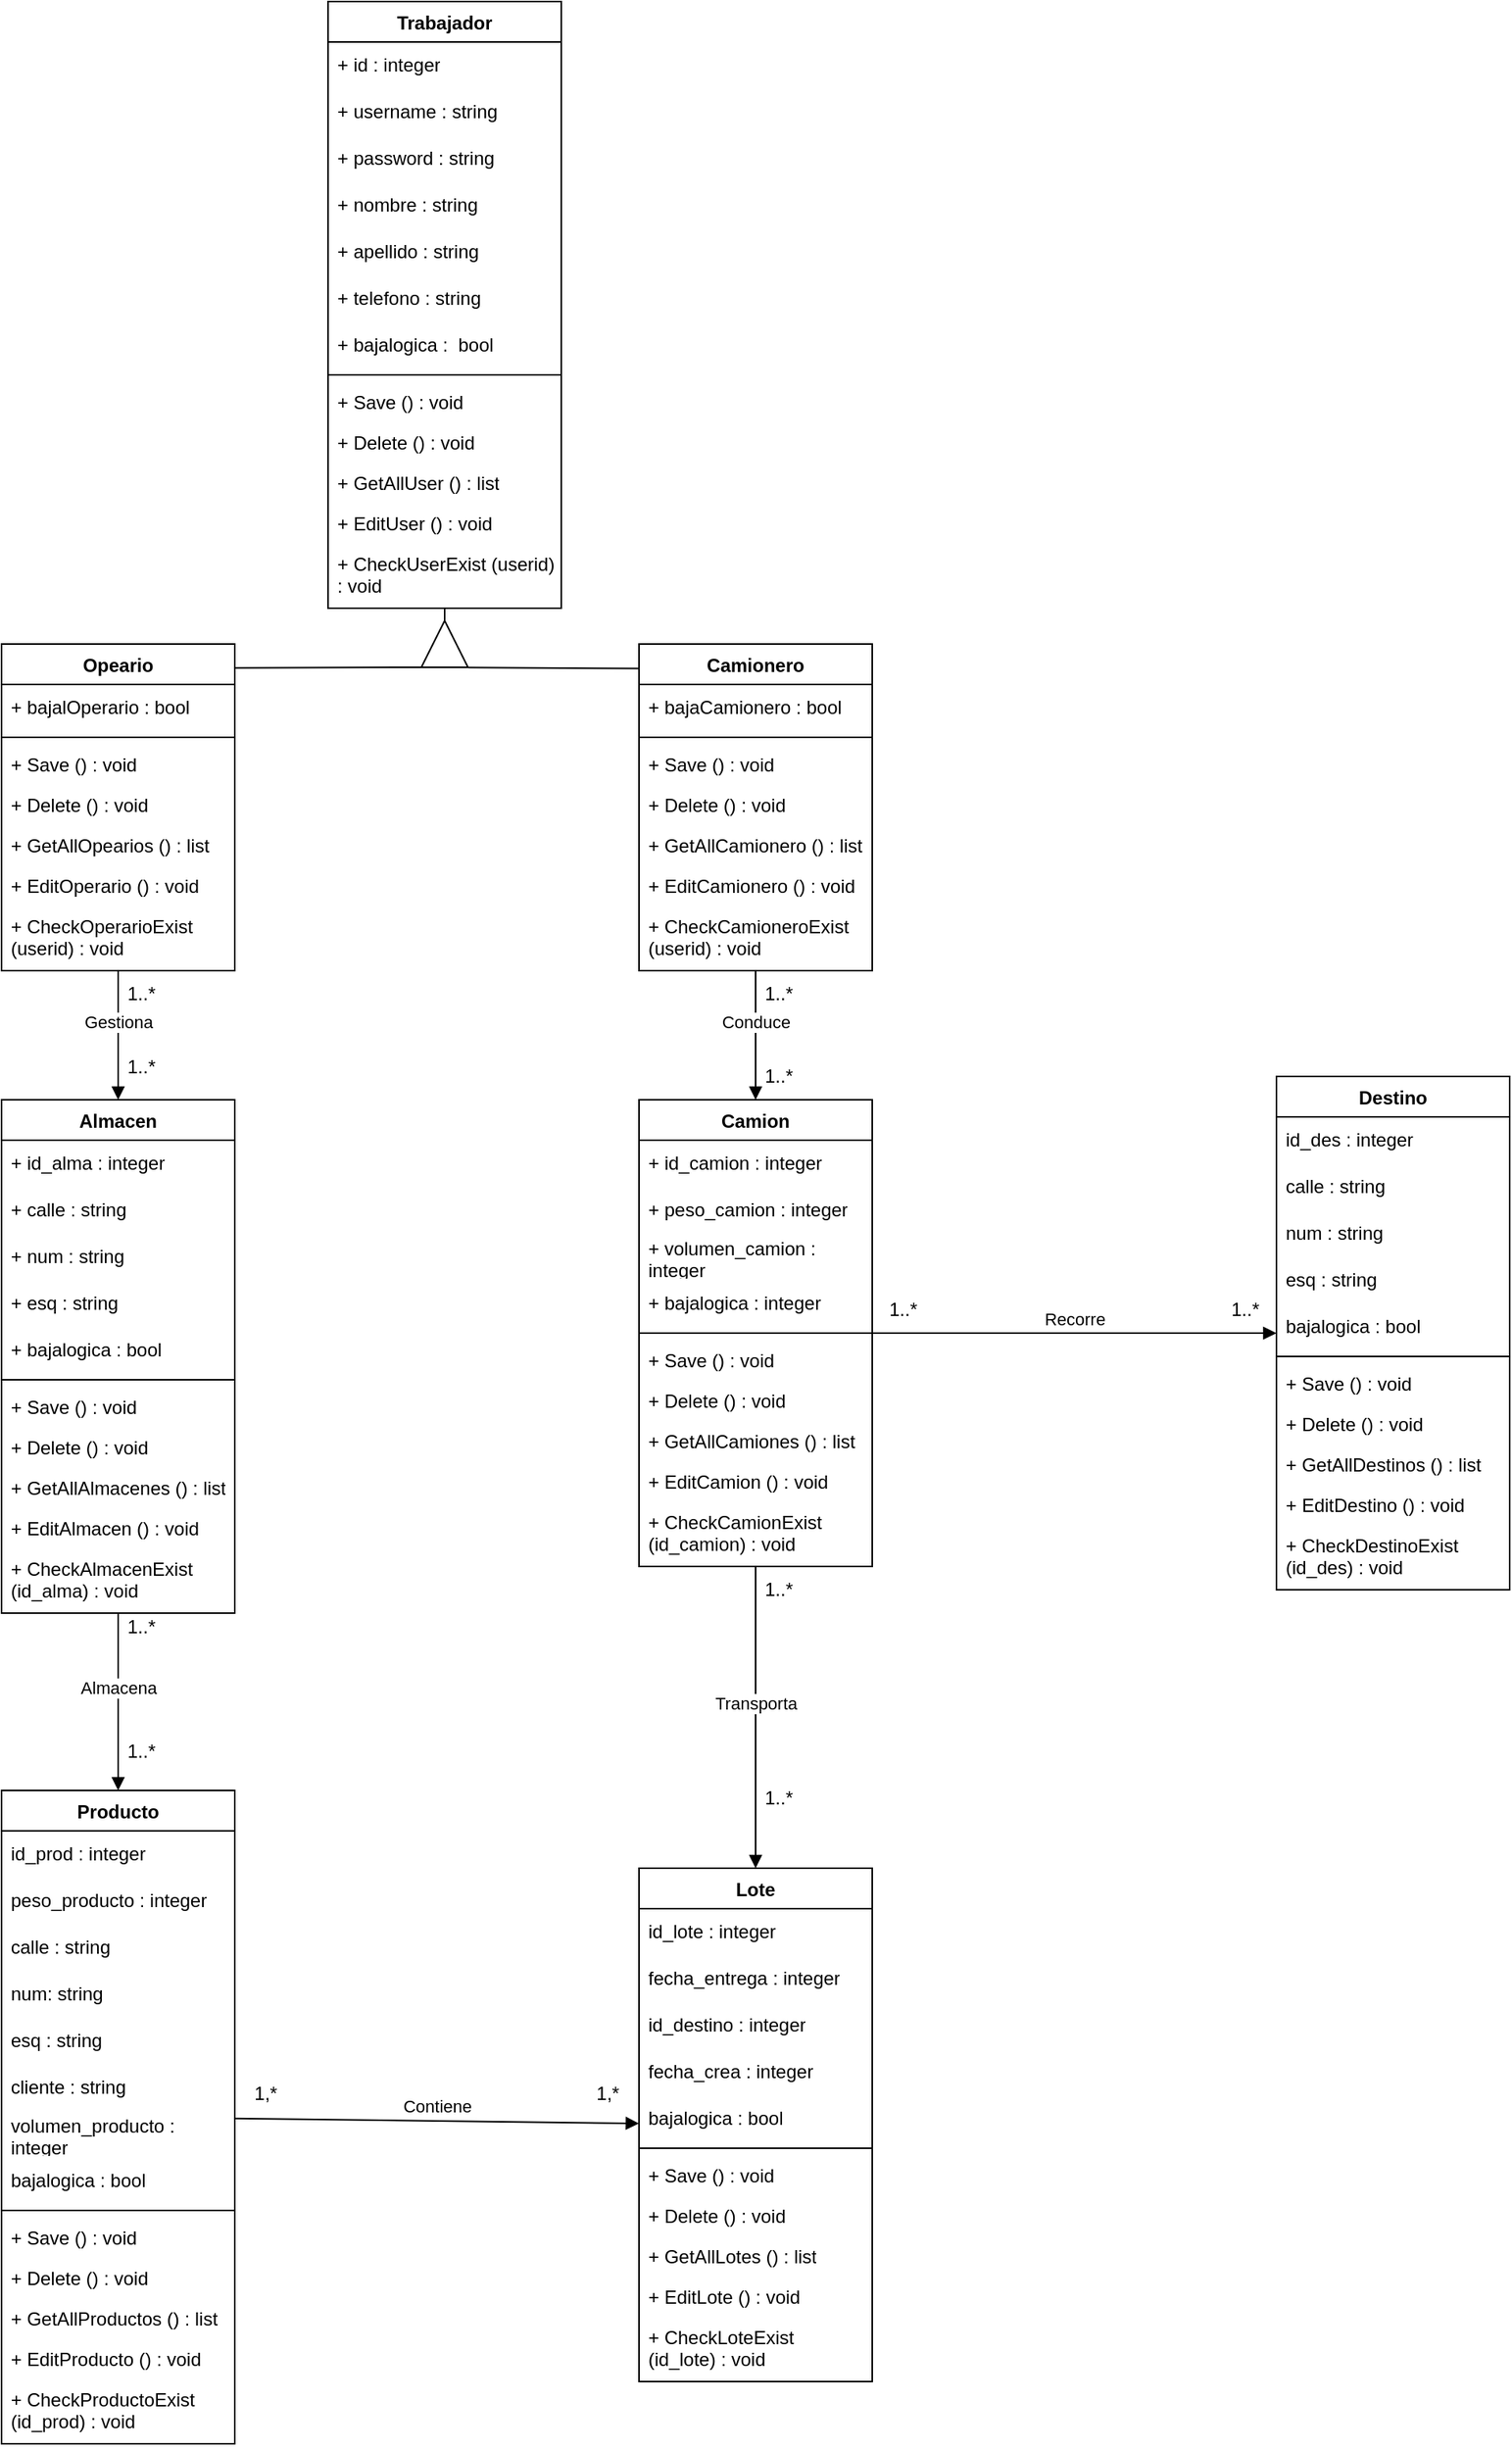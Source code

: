 <mxfile version="21.7.5" type="device">
  <diagram name="Page-1" id="e7e014a7-5840-1c2e-5031-d8a46d1fe8dd">
    <mxGraphModel dx="472" dy="835" grid="1" gridSize="10" guides="1" tooltips="1" connect="1" arrows="1" fold="1" page="1" pageScale="1" pageWidth="1169" pageHeight="826" background="none" math="0" shadow="0">
      <root>
        <mxCell id="0" />
        <mxCell id="1" parent="0" />
        <mxCell id="aG2BzgFVPH4sJfw3OYud-1" value="Trabajador" style="swimlane;fontStyle=1;align=center;verticalAlign=top;childLayout=stackLayout;horizontal=1;startSize=26;horizontalStack=0;resizeParent=1;resizeParentMax=0;resizeLast=0;collapsible=1;marginBottom=0;whiteSpace=wrap;html=1;" parent="1" vertex="1">
          <mxGeometry x="300" width="150" height="390" as="geometry" />
        </mxCell>
        <mxCell id="aG2BzgFVPH4sJfw3OYud-5" value="+ id : integer" style="text;strokeColor=none;fillColor=none;align=left;verticalAlign=middle;spacingLeft=4;spacingRight=4;overflow=hidden;points=[[0,0.5],[1,0.5]];portConstraint=eastwest;rotatable=0;whiteSpace=wrap;html=1;" parent="aG2BzgFVPH4sJfw3OYud-1" vertex="1">
          <mxGeometry y="26" width="150" height="30" as="geometry" />
        </mxCell>
        <mxCell id="aG2BzgFVPH4sJfw3OYud-6" value="+ username : string" style="text;strokeColor=none;fillColor=none;align=left;verticalAlign=middle;spacingLeft=4;spacingRight=4;overflow=hidden;points=[[0,0.5],[1,0.5]];portConstraint=eastwest;rotatable=0;whiteSpace=wrap;html=1;" parent="aG2BzgFVPH4sJfw3OYud-1" vertex="1">
          <mxGeometry y="56" width="150" height="30" as="geometry" />
        </mxCell>
        <mxCell id="aG2BzgFVPH4sJfw3OYud-7" value="+ password : string" style="text;strokeColor=none;fillColor=none;align=left;verticalAlign=middle;spacingLeft=4;spacingRight=4;overflow=hidden;points=[[0,0.5],[1,0.5]];portConstraint=eastwest;rotatable=0;whiteSpace=wrap;html=1;" parent="aG2BzgFVPH4sJfw3OYud-1" vertex="1">
          <mxGeometry y="86" width="150" height="30" as="geometry" />
        </mxCell>
        <mxCell id="aG2BzgFVPH4sJfw3OYud-8" value="+ nombre : string" style="text;strokeColor=none;fillColor=none;align=left;verticalAlign=middle;spacingLeft=4;spacingRight=4;overflow=hidden;points=[[0,0.5],[1,0.5]];portConstraint=eastwest;rotatable=0;whiteSpace=wrap;html=1;" parent="aG2BzgFVPH4sJfw3OYud-1" vertex="1">
          <mxGeometry y="116" width="150" height="30" as="geometry" />
        </mxCell>
        <mxCell id="aG2BzgFVPH4sJfw3OYud-9" value="+ apellido : string" style="text;strokeColor=none;fillColor=none;align=left;verticalAlign=middle;spacingLeft=4;spacingRight=4;overflow=hidden;points=[[0,0.5],[1,0.5]];portConstraint=eastwest;rotatable=0;whiteSpace=wrap;html=1;" parent="aG2BzgFVPH4sJfw3OYud-1" vertex="1">
          <mxGeometry y="146" width="150" height="30" as="geometry" />
        </mxCell>
        <mxCell id="aG2BzgFVPH4sJfw3OYud-10" value="+ telefono : string" style="text;strokeColor=none;fillColor=none;align=left;verticalAlign=middle;spacingLeft=4;spacingRight=4;overflow=hidden;points=[[0,0.5],[1,0.5]];portConstraint=eastwest;rotatable=0;whiteSpace=wrap;html=1;" parent="aG2BzgFVPH4sJfw3OYud-1" vertex="1">
          <mxGeometry y="176" width="150" height="30" as="geometry" />
        </mxCell>
        <mxCell id="aG2BzgFVPH4sJfw3OYud-11" value="+ bajalogica :&amp;nbsp; bool" style="text;strokeColor=none;fillColor=none;align=left;verticalAlign=middle;spacingLeft=4;spacingRight=4;overflow=hidden;points=[[0,0.5],[1,0.5]];portConstraint=eastwest;rotatable=0;whiteSpace=wrap;html=1;" parent="aG2BzgFVPH4sJfw3OYud-1" vertex="1">
          <mxGeometry y="206" width="150" height="30" as="geometry" />
        </mxCell>
        <mxCell id="aG2BzgFVPH4sJfw3OYud-3" value="" style="line;strokeWidth=1;fillColor=none;align=left;verticalAlign=middle;spacingTop=-1;spacingLeft=3;spacingRight=3;rotatable=0;labelPosition=right;points=[];portConstraint=eastwest;strokeColor=inherit;" parent="aG2BzgFVPH4sJfw3OYud-1" vertex="1">
          <mxGeometry y="236" width="150" height="8" as="geometry" />
        </mxCell>
        <mxCell id="aG2BzgFVPH4sJfw3OYud-18" value="+ Save () : void" style="text;strokeColor=none;fillColor=none;align=left;verticalAlign=top;spacingLeft=4;spacingRight=4;overflow=hidden;rotatable=0;points=[[0,0.5],[1,0.5]];portConstraint=eastwest;whiteSpace=wrap;html=1;" parent="aG2BzgFVPH4sJfw3OYud-1" vertex="1">
          <mxGeometry y="244" width="150" height="26" as="geometry" />
        </mxCell>
        <mxCell id="aG2BzgFVPH4sJfw3OYud-22" value="+ Delete () : void" style="text;strokeColor=none;fillColor=none;align=left;verticalAlign=top;spacingLeft=4;spacingRight=4;overflow=hidden;rotatable=0;points=[[0,0.5],[1,0.5]];portConstraint=eastwest;whiteSpace=wrap;html=1;" parent="aG2BzgFVPH4sJfw3OYud-1" vertex="1">
          <mxGeometry y="270" width="150" height="26" as="geometry" />
        </mxCell>
        <mxCell id="aG2BzgFVPH4sJfw3OYud-21" value="+ GetAllUser () : list" style="text;strokeColor=none;fillColor=none;align=left;verticalAlign=top;spacingLeft=4;spacingRight=4;overflow=hidden;rotatable=0;points=[[0,0.5],[1,0.5]];portConstraint=eastwest;whiteSpace=wrap;html=1;" parent="aG2BzgFVPH4sJfw3OYud-1" vertex="1">
          <mxGeometry y="296" width="150" height="26" as="geometry" />
        </mxCell>
        <mxCell id="aG2BzgFVPH4sJfw3OYud-20" value="+ EditUser () : void" style="text;strokeColor=none;fillColor=none;align=left;verticalAlign=top;spacingLeft=4;spacingRight=4;overflow=hidden;rotatable=0;points=[[0,0.5],[1,0.5]];portConstraint=eastwest;whiteSpace=wrap;html=1;" parent="aG2BzgFVPH4sJfw3OYud-1" vertex="1">
          <mxGeometry y="322" width="150" height="26" as="geometry" />
        </mxCell>
        <mxCell id="aG2BzgFVPH4sJfw3OYud-19" value="+ CheckUserExist (userid)&lt;br&gt;: void" style="text;strokeColor=none;fillColor=none;align=left;verticalAlign=top;spacingLeft=4;spacingRight=4;overflow=hidden;rotatable=0;points=[[0,0.5],[1,0.5]];portConstraint=eastwest;whiteSpace=wrap;html=1;" parent="aG2BzgFVPH4sJfw3OYud-1" vertex="1">
          <mxGeometry y="348" width="150" height="42" as="geometry" />
        </mxCell>
        <mxCell id="aG2BzgFVPH4sJfw3OYud-25" value="Camionero" style="swimlane;fontStyle=1;align=center;verticalAlign=top;childLayout=stackLayout;horizontal=1;startSize=26;horizontalStack=0;resizeParent=1;resizeParentMax=0;resizeLast=0;collapsible=1;marginBottom=0;whiteSpace=wrap;html=1;" parent="1" vertex="1">
          <mxGeometry x="500" y="413" width="150" height="210" as="geometry" />
        </mxCell>
        <mxCell id="XiZNs_MqdF0YfMYlOukc-64" value="+ bajaCamionero : bool" style="text;strokeColor=none;fillColor=none;align=left;verticalAlign=middle;spacingLeft=4;spacingRight=4;overflow=hidden;points=[[0,0.5],[1,0.5]];portConstraint=eastwest;rotatable=0;whiteSpace=wrap;html=1;" parent="aG2BzgFVPH4sJfw3OYud-25" vertex="1">
          <mxGeometry y="26" width="150" height="30" as="geometry" />
        </mxCell>
        <mxCell id="aG2BzgFVPH4sJfw3OYud-33" value="" style="line;strokeWidth=1;fillColor=none;align=left;verticalAlign=middle;spacingTop=-1;spacingLeft=3;spacingRight=3;rotatable=0;labelPosition=right;points=[];portConstraint=eastwest;strokeColor=inherit;" parent="aG2BzgFVPH4sJfw3OYud-25" vertex="1">
          <mxGeometry y="56" width="150" height="8" as="geometry" />
        </mxCell>
        <mxCell id="aG2BzgFVPH4sJfw3OYud-34" value="+ Save () : void" style="text;strokeColor=none;fillColor=none;align=left;verticalAlign=top;spacingLeft=4;spacingRight=4;overflow=hidden;rotatable=0;points=[[0,0.5],[1,0.5]];portConstraint=eastwest;whiteSpace=wrap;html=1;" parent="aG2BzgFVPH4sJfw3OYud-25" vertex="1">
          <mxGeometry y="64" width="150" height="26" as="geometry" />
        </mxCell>
        <mxCell id="aG2BzgFVPH4sJfw3OYud-35" value="+ Delete () : void" style="text;strokeColor=none;fillColor=none;align=left;verticalAlign=top;spacingLeft=4;spacingRight=4;overflow=hidden;rotatable=0;points=[[0,0.5],[1,0.5]];portConstraint=eastwest;whiteSpace=wrap;html=1;" parent="aG2BzgFVPH4sJfw3OYud-25" vertex="1">
          <mxGeometry y="90" width="150" height="26" as="geometry" />
        </mxCell>
        <mxCell id="aG2BzgFVPH4sJfw3OYud-36" value="+ GetAllCamionero () : list" style="text;strokeColor=none;fillColor=none;align=left;verticalAlign=top;spacingLeft=4;spacingRight=4;overflow=hidden;rotatable=0;points=[[0,0.5],[1,0.5]];portConstraint=eastwest;whiteSpace=wrap;html=1;" parent="aG2BzgFVPH4sJfw3OYud-25" vertex="1">
          <mxGeometry y="116" width="150" height="26" as="geometry" />
        </mxCell>
        <mxCell id="aG2BzgFVPH4sJfw3OYud-37" value="+ EditCamionero () : void" style="text;strokeColor=none;fillColor=none;align=left;verticalAlign=top;spacingLeft=4;spacingRight=4;overflow=hidden;rotatable=0;points=[[0,0.5],[1,0.5]];portConstraint=eastwest;whiteSpace=wrap;html=1;" parent="aG2BzgFVPH4sJfw3OYud-25" vertex="1">
          <mxGeometry y="142" width="150" height="26" as="geometry" />
        </mxCell>
        <mxCell id="aG2BzgFVPH4sJfw3OYud-38" value="+ CheckCamioneroExist (userid) : void" style="text;strokeColor=none;fillColor=none;align=left;verticalAlign=top;spacingLeft=4;spacingRight=4;overflow=hidden;rotatable=0;points=[[0,0.5],[1,0.5]];portConstraint=eastwest;whiteSpace=wrap;html=1;" parent="aG2BzgFVPH4sJfw3OYud-25" vertex="1">
          <mxGeometry y="168" width="150" height="42" as="geometry" />
        </mxCell>
        <mxCell id="aG2BzgFVPH4sJfw3OYud-39" value="Opeario" style="swimlane;fontStyle=1;align=center;verticalAlign=top;childLayout=stackLayout;horizontal=1;startSize=26;horizontalStack=0;resizeParent=1;resizeParentMax=0;resizeLast=0;collapsible=1;marginBottom=0;whiteSpace=wrap;html=1;" parent="1" vertex="1">
          <mxGeometry x="90" y="413" width="150" height="210" as="geometry" />
        </mxCell>
        <mxCell id="snP86ch8iTHeR69UJfOn-100" value="+ bajalOperario : bool" style="text;strokeColor=none;fillColor=none;align=left;verticalAlign=middle;spacingLeft=4;spacingRight=4;overflow=hidden;points=[[0,0.5],[1,0.5]];portConstraint=eastwest;rotatable=0;whiteSpace=wrap;html=1;" parent="aG2BzgFVPH4sJfw3OYud-39" vertex="1">
          <mxGeometry y="26" width="150" height="30" as="geometry" />
        </mxCell>
        <mxCell id="aG2BzgFVPH4sJfw3OYud-41" value="" style="line;strokeWidth=1;fillColor=none;align=left;verticalAlign=middle;spacingTop=-1;spacingLeft=3;spacingRight=3;rotatable=0;labelPosition=right;points=[];portConstraint=eastwest;strokeColor=inherit;" parent="aG2BzgFVPH4sJfw3OYud-39" vertex="1">
          <mxGeometry y="56" width="150" height="8" as="geometry" />
        </mxCell>
        <mxCell id="aG2BzgFVPH4sJfw3OYud-42" value="+ Save () : void" style="text;strokeColor=none;fillColor=none;align=left;verticalAlign=top;spacingLeft=4;spacingRight=4;overflow=hidden;rotatable=0;points=[[0,0.5],[1,0.5]];portConstraint=eastwest;whiteSpace=wrap;html=1;" parent="aG2BzgFVPH4sJfw3OYud-39" vertex="1">
          <mxGeometry y="64" width="150" height="26" as="geometry" />
        </mxCell>
        <mxCell id="aG2BzgFVPH4sJfw3OYud-43" value="+ Delete () : void" style="text;strokeColor=none;fillColor=none;align=left;verticalAlign=top;spacingLeft=4;spacingRight=4;overflow=hidden;rotatable=0;points=[[0,0.5],[1,0.5]];portConstraint=eastwest;whiteSpace=wrap;html=1;" parent="aG2BzgFVPH4sJfw3OYud-39" vertex="1">
          <mxGeometry y="90" width="150" height="26" as="geometry" />
        </mxCell>
        <mxCell id="aG2BzgFVPH4sJfw3OYud-44" value="+ GetAllOpearios () : list" style="text;strokeColor=none;fillColor=none;align=left;verticalAlign=top;spacingLeft=4;spacingRight=4;overflow=hidden;rotatable=0;points=[[0,0.5],[1,0.5]];portConstraint=eastwest;whiteSpace=wrap;html=1;" parent="aG2BzgFVPH4sJfw3OYud-39" vertex="1">
          <mxGeometry y="116" width="150" height="26" as="geometry" />
        </mxCell>
        <mxCell id="aG2BzgFVPH4sJfw3OYud-45" value="+ EditOperario () : void" style="text;strokeColor=none;fillColor=none;align=left;verticalAlign=top;spacingLeft=4;spacingRight=4;overflow=hidden;rotatable=0;points=[[0,0.5],[1,0.5]];portConstraint=eastwest;whiteSpace=wrap;html=1;" parent="aG2BzgFVPH4sJfw3OYud-39" vertex="1">
          <mxGeometry y="142" width="150" height="26" as="geometry" />
        </mxCell>
        <mxCell id="aG2BzgFVPH4sJfw3OYud-46" value="+ CheckOperarioExist (userid) : void" style="text;strokeColor=none;fillColor=none;align=left;verticalAlign=top;spacingLeft=4;spacingRight=4;overflow=hidden;rotatable=0;points=[[0,0.5],[1,0.5]];portConstraint=eastwest;whiteSpace=wrap;html=1;" parent="aG2BzgFVPH4sJfw3OYud-39" vertex="1">
          <mxGeometry y="168" width="150" height="42" as="geometry" />
        </mxCell>
        <mxCell id="aG2BzgFVPH4sJfw3OYud-47" value="Camion" style="swimlane;fontStyle=1;align=center;verticalAlign=top;childLayout=stackLayout;horizontal=1;startSize=26;horizontalStack=0;resizeParent=1;resizeParentMax=0;resizeLast=0;collapsible=1;marginBottom=0;whiteSpace=wrap;html=1;" parent="1" vertex="1">
          <mxGeometry x="500" y="706" width="150" height="300" as="geometry" />
        </mxCell>
        <mxCell id="XiZNs_MqdF0YfMYlOukc-126" value="+ id_camion : integer" style="text;strokeColor=none;fillColor=none;align=left;verticalAlign=middle;spacingLeft=4;spacingRight=4;overflow=hidden;points=[[0,0.5],[1,0.5]];portConstraint=eastwest;rotatable=0;whiteSpace=wrap;html=1;" parent="aG2BzgFVPH4sJfw3OYud-47" vertex="1">
          <mxGeometry y="26" width="150" height="30" as="geometry" />
        </mxCell>
        <mxCell id="XiZNs_MqdF0YfMYlOukc-127" value="+ peso_camion : integer" style="text;strokeColor=none;fillColor=none;align=left;verticalAlign=middle;spacingLeft=4;spacingRight=4;overflow=hidden;points=[[0,0.5],[1,0.5]];portConstraint=eastwest;rotatable=0;whiteSpace=wrap;html=1;" parent="aG2BzgFVPH4sJfw3OYud-47" vertex="1">
          <mxGeometry y="56" width="150" height="30" as="geometry" />
        </mxCell>
        <mxCell id="XiZNs_MqdF0YfMYlOukc-128" value="+ volumen_camion : integer" style="text;strokeColor=none;fillColor=none;align=left;verticalAlign=middle;spacingLeft=4;spacingRight=4;overflow=hidden;points=[[0,0.5],[1,0.5]];portConstraint=eastwest;rotatable=0;whiteSpace=wrap;html=1;" parent="aG2BzgFVPH4sJfw3OYud-47" vertex="1">
          <mxGeometry y="86" width="150" height="30" as="geometry" />
        </mxCell>
        <mxCell id="XiZNs_MqdF0YfMYlOukc-129" value="+ bajalogica : integer" style="text;strokeColor=none;fillColor=none;align=left;verticalAlign=middle;spacingLeft=4;spacingRight=4;overflow=hidden;points=[[0,0.5],[1,0.5]];portConstraint=eastwest;rotatable=0;whiteSpace=wrap;html=1;" parent="aG2BzgFVPH4sJfw3OYud-47" vertex="1">
          <mxGeometry y="116" width="150" height="30" as="geometry" />
        </mxCell>
        <mxCell id="aG2BzgFVPH4sJfw3OYud-49" value="" style="line;strokeWidth=1;fillColor=none;align=left;verticalAlign=middle;spacingTop=-1;spacingLeft=3;spacingRight=3;rotatable=0;labelPosition=right;points=[];portConstraint=eastwest;strokeColor=inherit;" parent="aG2BzgFVPH4sJfw3OYud-47" vertex="1">
          <mxGeometry y="146" width="150" height="8" as="geometry" />
        </mxCell>
        <mxCell id="aG2BzgFVPH4sJfw3OYud-50" value="+ Save () : void" style="text;strokeColor=none;fillColor=none;align=left;verticalAlign=top;spacingLeft=4;spacingRight=4;overflow=hidden;rotatable=0;points=[[0,0.5],[1,0.5]];portConstraint=eastwest;whiteSpace=wrap;html=1;" parent="aG2BzgFVPH4sJfw3OYud-47" vertex="1">
          <mxGeometry y="154" width="150" height="26" as="geometry" />
        </mxCell>
        <mxCell id="aG2BzgFVPH4sJfw3OYud-51" value="+ Delete () : void" style="text;strokeColor=none;fillColor=none;align=left;verticalAlign=top;spacingLeft=4;spacingRight=4;overflow=hidden;rotatable=0;points=[[0,0.5],[1,0.5]];portConstraint=eastwest;whiteSpace=wrap;html=1;" parent="aG2BzgFVPH4sJfw3OYud-47" vertex="1">
          <mxGeometry y="180" width="150" height="26" as="geometry" />
        </mxCell>
        <mxCell id="aG2BzgFVPH4sJfw3OYud-52" value="+ GetAllCamiones () : list" style="text;strokeColor=none;fillColor=none;align=left;verticalAlign=top;spacingLeft=4;spacingRight=4;overflow=hidden;rotatable=0;points=[[0,0.5],[1,0.5]];portConstraint=eastwest;whiteSpace=wrap;html=1;" parent="aG2BzgFVPH4sJfw3OYud-47" vertex="1">
          <mxGeometry y="206" width="150" height="26" as="geometry" />
        </mxCell>
        <mxCell id="aG2BzgFVPH4sJfw3OYud-53" value="+ EditCamion () : void" style="text;strokeColor=none;fillColor=none;align=left;verticalAlign=top;spacingLeft=4;spacingRight=4;overflow=hidden;rotatable=0;points=[[0,0.5],[1,0.5]];portConstraint=eastwest;whiteSpace=wrap;html=1;" parent="aG2BzgFVPH4sJfw3OYud-47" vertex="1">
          <mxGeometry y="232" width="150" height="26" as="geometry" />
        </mxCell>
        <mxCell id="aG2BzgFVPH4sJfw3OYud-54" value="+ CheckCamionExist (id_camion) : void" style="text;strokeColor=none;fillColor=none;align=left;verticalAlign=top;spacingLeft=4;spacingRight=4;overflow=hidden;rotatable=0;points=[[0,0.5],[1,0.5]];portConstraint=eastwest;whiteSpace=wrap;html=1;" parent="aG2BzgFVPH4sJfw3OYud-47" vertex="1">
          <mxGeometry y="258" width="150" height="42" as="geometry" />
        </mxCell>
        <mxCell id="aG2BzgFVPH4sJfw3OYud-55" value="Almacen" style="swimlane;fontStyle=1;align=center;verticalAlign=top;childLayout=stackLayout;horizontal=1;startSize=26;horizontalStack=0;resizeParent=1;resizeParentMax=0;resizeLast=0;collapsible=1;marginBottom=0;whiteSpace=wrap;html=1;" parent="1" vertex="1">
          <mxGeometry x="90" y="706" width="150" height="330" as="geometry" />
        </mxCell>
        <mxCell id="XiZNs_MqdF0YfMYlOukc-69" value="+ id_alma : integer" style="text;strokeColor=none;fillColor=none;align=left;verticalAlign=middle;spacingLeft=4;spacingRight=4;overflow=hidden;points=[[0,0.5],[1,0.5]];portConstraint=eastwest;rotatable=0;whiteSpace=wrap;html=1;" parent="aG2BzgFVPH4sJfw3OYud-55" vertex="1">
          <mxGeometry y="26" width="150" height="30" as="geometry" />
        </mxCell>
        <mxCell id="XiZNs_MqdF0YfMYlOukc-70" value="+ calle : string" style="text;strokeColor=none;fillColor=none;align=left;verticalAlign=middle;spacingLeft=4;spacingRight=4;overflow=hidden;points=[[0,0.5],[1,0.5]];portConstraint=eastwest;rotatable=0;whiteSpace=wrap;html=1;" parent="aG2BzgFVPH4sJfw3OYud-55" vertex="1">
          <mxGeometry y="56" width="150" height="30" as="geometry" />
        </mxCell>
        <mxCell id="XiZNs_MqdF0YfMYlOukc-71" value="+ num : string" style="text;strokeColor=none;fillColor=none;align=left;verticalAlign=middle;spacingLeft=4;spacingRight=4;overflow=hidden;points=[[0,0.5],[1,0.5]];portConstraint=eastwest;rotatable=0;whiteSpace=wrap;html=1;" parent="aG2BzgFVPH4sJfw3OYud-55" vertex="1">
          <mxGeometry y="86" width="150" height="30" as="geometry" />
        </mxCell>
        <mxCell id="XiZNs_MqdF0YfMYlOukc-73" value="+ esq : string" style="text;strokeColor=none;fillColor=none;align=left;verticalAlign=middle;spacingLeft=4;spacingRight=4;overflow=hidden;points=[[0,0.5],[1,0.5]];portConstraint=eastwest;rotatable=0;whiteSpace=wrap;html=1;" parent="aG2BzgFVPH4sJfw3OYud-55" vertex="1">
          <mxGeometry y="116" width="150" height="30" as="geometry" />
        </mxCell>
        <mxCell id="XiZNs_MqdF0YfMYlOukc-72" value="+ bajalogica : bool" style="text;strokeColor=none;fillColor=none;align=left;verticalAlign=middle;spacingLeft=4;spacingRight=4;overflow=hidden;points=[[0,0.5],[1,0.5]];portConstraint=eastwest;rotatable=0;whiteSpace=wrap;html=1;" parent="aG2BzgFVPH4sJfw3OYud-55" vertex="1">
          <mxGeometry y="146" width="150" height="30" as="geometry" />
        </mxCell>
        <mxCell id="aG2BzgFVPH4sJfw3OYud-60" value="" style="line;strokeWidth=1;fillColor=none;align=left;verticalAlign=middle;spacingTop=-1;spacingLeft=3;spacingRight=3;rotatable=0;labelPosition=right;points=[];portConstraint=eastwest;strokeColor=inherit;" parent="aG2BzgFVPH4sJfw3OYud-55" vertex="1">
          <mxGeometry y="176" width="150" height="8" as="geometry" />
        </mxCell>
        <mxCell id="aG2BzgFVPH4sJfw3OYud-61" value="+ Save () : void" style="text;strokeColor=none;fillColor=none;align=left;verticalAlign=top;spacingLeft=4;spacingRight=4;overflow=hidden;rotatable=0;points=[[0,0.5],[1,0.5]];portConstraint=eastwest;whiteSpace=wrap;html=1;" parent="aG2BzgFVPH4sJfw3OYud-55" vertex="1">
          <mxGeometry y="184" width="150" height="26" as="geometry" />
        </mxCell>
        <mxCell id="aG2BzgFVPH4sJfw3OYud-62" value="+ Delete () : void" style="text;strokeColor=none;fillColor=none;align=left;verticalAlign=top;spacingLeft=4;spacingRight=4;overflow=hidden;rotatable=0;points=[[0,0.5],[1,0.5]];portConstraint=eastwest;whiteSpace=wrap;html=1;" parent="aG2BzgFVPH4sJfw3OYud-55" vertex="1">
          <mxGeometry y="210" width="150" height="26" as="geometry" />
        </mxCell>
        <mxCell id="aG2BzgFVPH4sJfw3OYud-63" value="+ GetAllAlmacenes () : list" style="text;strokeColor=none;fillColor=none;align=left;verticalAlign=top;spacingLeft=4;spacingRight=4;overflow=hidden;rotatable=0;points=[[0,0.5],[1,0.5]];portConstraint=eastwest;whiteSpace=wrap;html=1;" parent="aG2BzgFVPH4sJfw3OYud-55" vertex="1">
          <mxGeometry y="236" width="150" height="26" as="geometry" />
        </mxCell>
        <mxCell id="aG2BzgFVPH4sJfw3OYud-64" value="+ EditAlmacen () : void" style="text;strokeColor=none;fillColor=none;align=left;verticalAlign=top;spacingLeft=4;spacingRight=4;overflow=hidden;rotatable=0;points=[[0,0.5],[1,0.5]];portConstraint=eastwest;whiteSpace=wrap;html=1;" parent="aG2BzgFVPH4sJfw3OYud-55" vertex="1">
          <mxGeometry y="262" width="150" height="26" as="geometry" />
        </mxCell>
        <mxCell id="aG2BzgFVPH4sJfw3OYud-65" value="+ CheckAlmacenExist (id_alma) : void" style="text;strokeColor=none;fillColor=none;align=left;verticalAlign=top;spacingLeft=4;spacingRight=4;overflow=hidden;rotatable=0;points=[[0,0.5],[1,0.5]];portConstraint=eastwest;whiteSpace=wrap;html=1;" parent="aG2BzgFVPH4sJfw3OYud-55" vertex="1">
          <mxGeometry y="288" width="150" height="42" as="geometry" />
        </mxCell>
        <mxCell id="aG2BzgFVPH4sJfw3OYud-66" value="Conduce" style="html=1;verticalAlign=bottom;endArrow=block;curved=0;rounded=0;" parent="1" source="aG2BzgFVPH4sJfw3OYud-25" target="aG2BzgFVPH4sJfw3OYud-47" edge="1">
          <mxGeometry width="80" relative="1" as="geometry">
            <mxPoint x="360" y="660" as="sourcePoint" />
            <mxPoint x="440" y="660" as="targetPoint" />
          </mxGeometry>
        </mxCell>
        <mxCell id="aG2BzgFVPH4sJfw3OYud-67" value="Gestiona" style="html=1;verticalAlign=bottom;endArrow=block;curved=0;rounded=0;" parent="1" source="aG2BzgFVPH4sJfw3OYud-39" target="aG2BzgFVPH4sJfw3OYud-55" edge="1">
          <mxGeometry width="80" relative="1" as="geometry">
            <mxPoint x="585" y="633" as="sourcePoint" />
            <mxPoint x="585" y="716" as="targetPoint" />
          </mxGeometry>
        </mxCell>
        <mxCell id="aG2BzgFVPH4sJfw3OYud-76" value="Producto" style="swimlane;fontStyle=1;align=center;verticalAlign=top;childLayout=stackLayout;horizontal=1;startSize=26;horizontalStack=0;resizeParent=1;resizeParentMax=0;resizeLast=0;collapsible=1;marginBottom=0;whiteSpace=wrap;html=1;" parent="1" vertex="1">
          <mxGeometry x="90" y="1150" width="150" height="420" as="geometry" />
        </mxCell>
        <mxCell id="XiZNs_MqdF0YfMYlOukc-82" value="id_prod : integer" style="text;strokeColor=none;fillColor=none;align=left;verticalAlign=middle;spacingLeft=4;spacingRight=4;overflow=hidden;points=[[0,0.5],[1,0.5]];portConstraint=eastwest;rotatable=0;whiteSpace=wrap;html=1;" parent="aG2BzgFVPH4sJfw3OYud-76" vertex="1">
          <mxGeometry y="26" width="150" height="30" as="geometry" />
        </mxCell>
        <mxCell id="XiZNs_MqdF0YfMYlOukc-83" value="peso_producto : integer" style="text;strokeColor=none;fillColor=none;align=left;verticalAlign=middle;spacingLeft=4;spacingRight=4;overflow=hidden;points=[[0,0.5],[1,0.5]];portConstraint=eastwest;rotatable=0;whiteSpace=wrap;html=1;" parent="aG2BzgFVPH4sJfw3OYud-76" vertex="1">
          <mxGeometry y="56" width="150" height="30" as="geometry" />
        </mxCell>
        <mxCell id="XiZNs_MqdF0YfMYlOukc-85" value="calle : string" style="text;strokeColor=none;fillColor=none;align=left;verticalAlign=middle;spacingLeft=4;spacingRight=4;overflow=hidden;points=[[0,0.5],[1,0.5]];portConstraint=eastwest;rotatable=0;whiteSpace=wrap;html=1;" parent="aG2BzgFVPH4sJfw3OYud-76" vertex="1">
          <mxGeometry y="86" width="150" height="30" as="geometry" />
        </mxCell>
        <mxCell id="XiZNs_MqdF0YfMYlOukc-86" value="num: string" style="text;strokeColor=none;fillColor=none;align=left;verticalAlign=middle;spacingLeft=4;spacingRight=4;overflow=hidden;points=[[0,0.5],[1,0.5]];portConstraint=eastwest;rotatable=0;whiteSpace=wrap;html=1;" parent="aG2BzgFVPH4sJfw3OYud-76" vertex="1">
          <mxGeometry y="116" width="150" height="30" as="geometry" />
        </mxCell>
        <mxCell id="XiZNs_MqdF0YfMYlOukc-87" value="esq : string" style="text;strokeColor=none;fillColor=none;align=left;verticalAlign=middle;spacingLeft=4;spacingRight=4;overflow=hidden;points=[[0,0.5],[1,0.5]];portConstraint=eastwest;rotatable=0;whiteSpace=wrap;html=1;" parent="aG2BzgFVPH4sJfw3OYud-76" vertex="1">
          <mxGeometry y="146" width="150" height="30" as="geometry" />
        </mxCell>
        <mxCell id="XiZNs_MqdF0YfMYlOukc-88" value="cliente : string" style="text;strokeColor=none;fillColor=none;align=left;verticalAlign=middle;spacingLeft=4;spacingRight=4;overflow=hidden;points=[[0,0.5],[1,0.5]];portConstraint=eastwest;rotatable=0;whiteSpace=wrap;html=1;" parent="aG2BzgFVPH4sJfw3OYud-76" vertex="1">
          <mxGeometry y="176" width="150" height="30" as="geometry" />
        </mxCell>
        <mxCell id="XiZNs_MqdF0YfMYlOukc-84" value="volumen_producto : integer" style="text;strokeColor=none;fillColor=none;align=left;verticalAlign=middle;spacingLeft=4;spacingRight=4;overflow=hidden;points=[[0,0.5],[1,0.5]];portConstraint=eastwest;rotatable=0;whiteSpace=wrap;html=1;" parent="aG2BzgFVPH4sJfw3OYud-76" vertex="1">
          <mxGeometry y="206" width="150" height="30" as="geometry" />
        </mxCell>
        <mxCell id="XiZNs_MqdF0YfMYlOukc-89" value="bajalogica : bool" style="text;strokeColor=none;fillColor=none;align=left;verticalAlign=middle;spacingLeft=4;spacingRight=4;overflow=hidden;points=[[0,0.5],[1,0.5]];portConstraint=eastwest;rotatable=0;whiteSpace=wrap;html=1;" parent="aG2BzgFVPH4sJfw3OYud-76" vertex="1">
          <mxGeometry y="236" width="150" height="30" as="geometry" />
        </mxCell>
        <mxCell id="aG2BzgFVPH4sJfw3OYud-82" value="" style="line;strokeWidth=1;fillColor=none;align=left;verticalAlign=middle;spacingTop=-1;spacingLeft=3;spacingRight=3;rotatable=0;labelPosition=right;points=[];portConstraint=eastwest;strokeColor=inherit;" parent="aG2BzgFVPH4sJfw3OYud-76" vertex="1">
          <mxGeometry y="266" width="150" height="8" as="geometry" />
        </mxCell>
        <mxCell id="aG2BzgFVPH4sJfw3OYud-83" value="+ Save () : void" style="text;strokeColor=none;fillColor=none;align=left;verticalAlign=top;spacingLeft=4;spacingRight=4;overflow=hidden;rotatable=0;points=[[0,0.5],[1,0.5]];portConstraint=eastwest;whiteSpace=wrap;html=1;" parent="aG2BzgFVPH4sJfw3OYud-76" vertex="1">
          <mxGeometry y="274" width="150" height="26" as="geometry" />
        </mxCell>
        <mxCell id="aG2BzgFVPH4sJfw3OYud-84" value="+ Delete () : void" style="text;strokeColor=none;fillColor=none;align=left;verticalAlign=top;spacingLeft=4;spacingRight=4;overflow=hidden;rotatable=0;points=[[0,0.5],[1,0.5]];portConstraint=eastwest;whiteSpace=wrap;html=1;" parent="aG2BzgFVPH4sJfw3OYud-76" vertex="1">
          <mxGeometry y="300" width="150" height="26" as="geometry" />
        </mxCell>
        <mxCell id="aG2BzgFVPH4sJfw3OYud-85" value="+ GetAllProductos () : list" style="text;strokeColor=none;fillColor=none;align=left;verticalAlign=top;spacingLeft=4;spacingRight=4;overflow=hidden;rotatable=0;points=[[0,0.5],[1,0.5]];portConstraint=eastwest;whiteSpace=wrap;html=1;" parent="aG2BzgFVPH4sJfw3OYud-76" vertex="1">
          <mxGeometry y="326" width="150" height="26" as="geometry" />
        </mxCell>
        <mxCell id="aG2BzgFVPH4sJfw3OYud-86" value="+ EditProducto () : void" style="text;strokeColor=none;fillColor=none;align=left;verticalAlign=top;spacingLeft=4;spacingRight=4;overflow=hidden;rotatable=0;points=[[0,0.5],[1,0.5]];portConstraint=eastwest;whiteSpace=wrap;html=1;" parent="aG2BzgFVPH4sJfw3OYud-76" vertex="1">
          <mxGeometry y="352" width="150" height="26" as="geometry" />
        </mxCell>
        <mxCell id="aG2BzgFVPH4sJfw3OYud-87" value="+ CheckProductoExist (id_prod) : void" style="text;strokeColor=none;fillColor=none;align=left;verticalAlign=top;spacingLeft=4;spacingRight=4;overflow=hidden;rotatable=0;points=[[0,0.5],[1,0.5]];portConstraint=eastwest;whiteSpace=wrap;html=1;" parent="aG2BzgFVPH4sJfw3OYud-76" vertex="1">
          <mxGeometry y="378" width="150" height="42" as="geometry" />
        </mxCell>
        <mxCell id="aG2BzgFVPH4sJfw3OYud-88" value="Destino" style="swimlane;fontStyle=1;align=center;verticalAlign=top;childLayout=stackLayout;horizontal=1;startSize=26;horizontalStack=0;resizeParent=1;resizeParentMax=0;resizeLast=0;collapsible=1;marginBottom=0;whiteSpace=wrap;html=1;" parent="1" vertex="1">
          <mxGeometry x="910" y="691" width="150" height="330" as="geometry" />
        </mxCell>
        <mxCell id="XiZNs_MqdF0YfMYlOukc-91" value="id_des : integer" style="text;strokeColor=none;fillColor=none;align=left;verticalAlign=middle;spacingLeft=4;spacingRight=4;overflow=hidden;points=[[0,0.5],[1,0.5]];portConstraint=eastwest;rotatable=0;whiteSpace=wrap;html=1;" parent="aG2BzgFVPH4sJfw3OYud-88" vertex="1">
          <mxGeometry y="26" width="150" height="30" as="geometry" />
        </mxCell>
        <mxCell id="XiZNs_MqdF0YfMYlOukc-92" value="calle : string" style="text;strokeColor=none;fillColor=none;align=left;verticalAlign=middle;spacingLeft=4;spacingRight=4;overflow=hidden;points=[[0,0.5],[1,0.5]];portConstraint=eastwest;rotatable=0;whiteSpace=wrap;html=1;" parent="aG2BzgFVPH4sJfw3OYud-88" vertex="1">
          <mxGeometry y="56" width="150" height="30" as="geometry" />
        </mxCell>
        <mxCell id="XiZNs_MqdF0YfMYlOukc-93" value="num : string" style="text;strokeColor=none;fillColor=none;align=left;verticalAlign=middle;spacingLeft=4;spacingRight=4;overflow=hidden;points=[[0,0.5],[1,0.5]];portConstraint=eastwest;rotatable=0;whiteSpace=wrap;html=1;" parent="aG2BzgFVPH4sJfw3OYud-88" vertex="1">
          <mxGeometry y="86" width="150" height="30" as="geometry" />
        </mxCell>
        <mxCell id="XiZNs_MqdF0YfMYlOukc-96" value="esq : string" style="text;strokeColor=none;fillColor=none;align=left;verticalAlign=middle;spacingLeft=4;spacingRight=4;overflow=hidden;points=[[0,0.5],[1,0.5]];portConstraint=eastwest;rotatable=0;whiteSpace=wrap;html=1;" parent="aG2BzgFVPH4sJfw3OYud-88" vertex="1">
          <mxGeometry y="116" width="150" height="30" as="geometry" />
        </mxCell>
        <mxCell id="XiZNs_MqdF0YfMYlOukc-98" value="bajalogica : bool" style="text;strokeColor=none;fillColor=none;align=left;verticalAlign=middle;spacingLeft=4;spacingRight=4;overflow=hidden;points=[[0,0.5],[1,0.5]];portConstraint=eastwest;rotatable=0;whiteSpace=wrap;html=1;" parent="aG2BzgFVPH4sJfw3OYud-88" vertex="1">
          <mxGeometry y="146" width="150" height="30" as="geometry" />
        </mxCell>
        <mxCell id="aG2BzgFVPH4sJfw3OYud-96" value="" style="line;strokeWidth=1;fillColor=none;align=left;verticalAlign=middle;spacingTop=-1;spacingLeft=3;spacingRight=3;rotatable=0;labelPosition=right;points=[];portConstraint=eastwest;strokeColor=inherit;" parent="aG2BzgFVPH4sJfw3OYud-88" vertex="1">
          <mxGeometry y="176" width="150" height="8" as="geometry" />
        </mxCell>
        <mxCell id="aG2BzgFVPH4sJfw3OYud-98" value="+ Save () : void" style="text;strokeColor=none;fillColor=none;align=left;verticalAlign=top;spacingLeft=4;spacingRight=4;overflow=hidden;rotatable=0;points=[[0,0.5],[1,0.5]];portConstraint=eastwest;whiteSpace=wrap;html=1;" parent="aG2BzgFVPH4sJfw3OYud-88" vertex="1">
          <mxGeometry y="184" width="150" height="26" as="geometry" />
        </mxCell>
        <mxCell id="aG2BzgFVPH4sJfw3OYud-99" value="+ Delete () : void" style="text;strokeColor=none;fillColor=none;align=left;verticalAlign=top;spacingLeft=4;spacingRight=4;overflow=hidden;rotatable=0;points=[[0,0.5],[1,0.5]];portConstraint=eastwest;whiteSpace=wrap;html=1;" parent="aG2BzgFVPH4sJfw3OYud-88" vertex="1">
          <mxGeometry y="210" width="150" height="26" as="geometry" />
        </mxCell>
        <mxCell id="aG2BzgFVPH4sJfw3OYud-100" value="+ GetAllDestinos () : list" style="text;strokeColor=none;fillColor=none;align=left;verticalAlign=top;spacingLeft=4;spacingRight=4;overflow=hidden;rotatable=0;points=[[0,0.5],[1,0.5]];portConstraint=eastwest;whiteSpace=wrap;html=1;" parent="aG2BzgFVPH4sJfw3OYud-88" vertex="1">
          <mxGeometry y="236" width="150" height="26" as="geometry" />
        </mxCell>
        <mxCell id="aG2BzgFVPH4sJfw3OYud-101" value="+ EditDestino () : void" style="text;strokeColor=none;fillColor=none;align=left;verticalAlign=top;spacingLeft=4;spacingRight=4;overflow=hidden;rotatable=0;points=[[0,0.5],[1,0.5]];portConstraint=eastwest;whiteSpace=wrap;html=1;" parent="aG2BzgFVPH4sJfw3OYud-88" vertex="1">
          <mxGeometry y="262" width="150" height="26" as="geometry" />
        </mxCell>
        <mxCell id="aG2BzgFVPH4sJfw3OYud-102" value="+ CheckDestinoExist (id_des) : void" style="text;strokeColor=none;fillColor=none;align=left;verticalAlign=top;spacingLeft=4;spacingRight=4;overflow=hidden;rotatable=0;points=[[0,0.5],[1,0.5]];portConstraint=eastwest;whiteSpace=wrap;html=1;" parent="aG2BzgFVPH4sJfw3OYud-88" vertex="1">
          <mxGeometry y="288" width="150" height="42" as="geometry" />
        </mxCell>
        <mxCell id="aG2BzgFVPH4sJfw3OYud-103" value="Lote" style="swimlane;fontStyle=1;align=center;verticalAlign=top;childLayout=stackLayout;horizontal=1;startSize=26;horizontalStack=0;resizeParent=1;resizeParentMax=0;resizeLast=0;collapsible=1;marginBottom=0;whiteSpace=wrap;html=1;" parent="1" vertex="1">
          <mxGeometry x="500" y="1200" width="150" height="330" as="geometry" />
        </mxCell>
        <mxCell id="XiZNs_MqdF0YfMYlOukc-106" value="id_lote : integer" style="text;strokeColor=none;fillColor=none;align=left;verticalAlign=middle;spacingLeft=4;spacingRight=4;overflow=hidden;points=[[0,0.5],[1,0.5]];portConstraint=eastwest;rotatable=0;whiteSpace=wrap;html=1;" parent="aG2BzgFVPH4sJfw3OYud-103" vertex="1">
          <mxGeometry y="26" width="150" height="30" as="geometry" />
        </mxCell>
        <mxCell id="XiZNs_MqdF0YfMYlOukc-108" value="fecha_entrega : integer" style="text;strokeColor=none;fillColor=none;align=left;verticalAlign=middle;spacingLeft=4;spacingRight=4;overflow=hidden;points=[[0,0.5],[1,0.5]];portConstraint=eastwest;rotatable=0;whiteSpace=wrap;html=1;" parent="aG2BzgFVPH4sJfw3OYud-103" vertex="1">
          <mxGeometry y="56" width="150" height="30" as="geometry" />
        </mxCell>
        <mxCell id="XiZNs_MqdF0YfMYlOukc-109" value="id_destino : integer" style="text;strokeColor=none;fillColor=none;align=left;verticalAlign=middle;spacingLeft=4;spacingRight=4;overflow=hidden;points=[[0,0.5],[1,0.5]];portConstraint=eastwest;rotatable=0;whiteSpace=wrap;html=1;" parent="aG2BzgFVPH4sJfw3OYud-103" vertex="1">
          <mxGeometry y="86" width="150" height="30" as="geometry" />
        </mxCell>
        <mxCell id="XiZNs_MqdF0YfMYlOukc-107" value="fecha_crea : integer" style="text;strokeColor=none;fillColor=none;align=left;verticalAlign=middle;spacingLeft=4;spacingRight=4;overflow=hidden;points=[[0,0.5],[1,0.5]];portConstraint=eastwest;rotatable=0;whiteSpace=wrap;html=1;" parent="aG2BzgFVPH4sJfw3OYud-103" vertex="1">
          <mxGeometry y="116" width="150" height="30" as="geometry" />
        </mxCell>
        <mxCell id="XiZNs_MqdF0YfMYlOukc-110" value="bajalogica : bool" style="text;strokeColor=none;fillColor=none;align=left;verticalAlign=middle;spacingLeft=4;spacingRight=4;overflow=hidden;points=[[0,0.5],[1,0.5]];portConstraint=eastwest;rotatable=0;whiteSpace=wrap;html=1;" parent="aG2BzgFVPH4sJfw3OYud-103" vertex="1">
          <mxGeometry y="146" width="150" height="30" as="geometry" />
        </mxCell>
        <mxCell id="aG2BzgFVPH4sJfw3OYud-109" value="" style="line;strokeWidth=1;fillColor=none;align=left;verticalAlign=middle;spacingTop=-1;spacingLeft=3;spacingRight=3;rotatable=0;labelPosition=right;points=[];portConstraint=eastwest;strokeColor=inherit;" parent="aG2BzgFVPH4sJfw3OYud-103" vertex="1">
          <mxGeometry y="176" width="150" height="8" as="geometry" />
        </mxCell>
        <mxCell id="aG2BzgFVPH4sJfw3OYud-111" value="+ Save () : void" style="text;strokeColor=none;fillColor=none;align=left;verticalAlign=top;spacingLeft=4;spacingRight=4;overflow=hidden;rotatable=0;points=[[0,0.5],[1,0.5]];portConstraint=eastwest;whiteSpace=wrap;html=1;" parent="aG2BzgFVPH4sJfw3OYud-103" vertex="1">
          <mxGeometry y="184" width="150" height="26" as="geometry" />
        </mxCell>
        <mxCell id="aG2BzgFVPH4sJfw3OYud-112" value="+ Delete () : void" style="text;strokeColor=none;fillColor=none;align=left;verticalAlign=top;spacingLeft=4;spacingRight=4;overflow=hidden;rotatable=0;points=[[0,0.5],[1,0.5]];portConstraint=eastwest;whiteSpace=wrap;html=1;" parent="aG2BzgFVPH4sJfw3OYud-103" vertex="1">
          <mxGeometry y="210" width="150" height="26" as="geometry" />
        </mxCell>
        <mxCell id="aG2BzgFVPH4sJfw3OYud-113" value="+ GetAllLotes () : list" style="text;strokeColor=none;fillColor=none;align=left;verticalAlign=top;spacingLeft=4;spacingRight=4;overflow=hidden;rotatable=0;points=[[0,0.5],[1,0.5]];portConstraint=eastwest;whiteSpace=wrap;html=1;" parent="aG2BzgFVPH4sJfw3OYud-103" vertex="1">
          <mxGeometry y="236" width="150" height="26" as="geometry" />
        </mxCell>
        <mxCell id="aG2BzgFVPH4sJfw3OYud-114" value="+ EditLote () : void" style="text;strokeColor=none;fillColor=none;align=left;verticalAlign=top;spacingLeft=4;spacingRight=4;overflow=hidden;rotatable=0;points=[[0,0.5],[1,0.5]];portConstraint=eastwest;whiteSpace=wrap;html=1;" parent="aG2BzgFVPH4sJfw3OYud-103" vertex="1">
          <mxGeometry y="262" width="150" height="26" as="geometry" />
        </mxCell>
        <mxCell id="aG2BzgFVPH4sJfw3OYud-115" value="+ CheckLoteExist (id_lote) : void" style="text;strokeColor=none;fillColor=none;align=left;verticalAlign=top;spacingLeft=4;spacingRight=4;overflow=hidden;rotatable=0;points=[[0,0.5],[1,0.5]];portConstraint=eastwest;whiteSpace=wrap;html=1;" parent="aG2BzgFVPH4sJfw3OYud-103" vertex="1">
          <mxGeometry y="288" width="150" height="42" as="geometry" />
        </mxCell>
        <mxCell id="aG2BzgFVPH4sJfw3OYud-118" value="Transporta" style="html=1;verticalAlign=bottom;endArrow=block;curved=0;rounded=0;" parent="1" source="aG2BzgFVPH4sJfw3OYud-47" target="aG2BzgFVPH4sJfw3OYud-103" edge="1">
          <mxGeometry width="80" relative="1" as="geometry">
            <mxPoint x="370" y="890" as="sourcePoint" />
            <mxPoint x="370" y="973" as="targetPoint" />
          </mxGeometry>
        </mxCell>
        <mxCell id="aG2BzgFVPH4sJfw3OYud-119" value="Almacena" style="html=1;verticalAlign=bottom;endArrow=block;curved=0;rounded=0;" parent="1" source="aG2BzgFVPH4sJfw3OYud-55" target="aG2BzgFVPH4sJfw3OYud-76" edge="1">
          <mxGeometry width="80" relative="1" as="geometry">
            <mxPoint x="300" y="1050" as="sourcePoint" />
            <mxPoint x="300" y="1133" as="targetPoint" />
          </mxGeometry>
        </mxCell>
        <mxCell id="aG2BzgFVPH4sJfw3OYud-120" value="Contiene" style="html=1;verticalAlign=bottom;endArrow=block;curved=0;rounded=0;" parent="1" source="aG2BzgFVPH4sJfw3OYud-76" target="aG2BzgFVPH4sJfw3OYud-103" edge="1">
          <mxGeometry width="80" relative="1" as="geometry">
            <mxPoint x="390" y="910" as="sourcePoint" />
            <mxPoint x="390" y="993" as="targetPoint" />
          </mxGeometry>
        </mxCell>
        <mxCell id="aG2BzgFVPH4sJfw3OYud-121" value="" style="triangle;whiteSpace=wrap;html=1;rotation=-90;" parent="1" vertex="1">
          <mxGeometry x="360" y="398" width="30" height="30" as="geometry" />
        </mxCell>
        <mxCell id="aG2BzgFVPH4sJfw3OYud-122" value="" style="endArrow=none;html=1;rounded=0;exitX=0.001;exitY=0.003;exitDx=0;exitDy=0;exitPerimeter=0;entryX=1;entryY=0.073;entryDx=0;entryDy=0;entryPerimeter=0;" parent="1" source="aG2BzgFVPH4sJfw3OYud-121" target="aG2BzgFVPH4sJfw3OYud-39" edge="1">
          <mxGeometry width="50" height="50" relative="1" as="geometry">
            <mxPoint x="360" y="430" as="sourcePoint" />
            <mxPoint x="290" y="450" as="targetPoint" />
          </mxGeometry>
        </mxCell>
        <mxCell id="aG2BzgFVPH4sJfw3OYud-123" value="" style="endArrow=none;html=1;rounded=0;exitX=-0.004;exitY=1.011;exitDx=0;exitDy=0;exitPerimeter=0;entryX=0.001;entryY=0.075;entryDx=0;entryDy=0;entryPerimeter=0;" parent="1" source="aG2BzgFVPH4sJfw3OYud-121" target="aG2BzgFVPH4sJfw3OYud-25" edge="1">
          <mxGeometry width="50" height="50" relative="1" as="geometry">
            <mxPoint x="390" y="430" as="sourcePoint" />
            <mxPoint x="300" y="460" as="targetPoint" />
          </mxGeometry>
        </mxCell>
        <mxCell id="aG2BzgFVPH4sJfw3OYud-124" value="" style="endArrow=none;html=1;rounded=0;" parent="1" source="aG2BzgFVPH4sJfw3OYud-121" target="aG2BzgFVPH4sJfw3OYud-1" edge="1">
          <mxGeometry width="50" height="50" relative="1" as="geometry">
            <mxPoint x="390" y="470" as="sourcePoint" />
            <mxPoint x="440" y="420" as="targetPoint" />
          </mxGeometry>
        </mxCell>
        <mxCell id="aG2BzgFVPH4sJfw3OYud-132" value="1..*" style="text;html=1;strokeColor=none;fillColor=none;align=center;verticalAlign=middle;whiteSpace=wrap;rounded=0;" parent="1" vertex="1">
          <mxGeometry x="560" y="1140" width="60" height="30" as="geometry" />
        </mxCell>
        <mxCell id="aG2BzgFVPH4sJfw3OYud-133" value="1,*" style="text;html=1;strokeColor=none;fillColor=none;align=center;verticalAlign=middle;whiteSpace=wrap;rounded=0;" parent="1" vertex="1">
          <mxGeometry x="230" y="1330" width="60" height="30" as="geometry" />
        </mxCell>
        <mxCell id="aG2BzgFVPH4sJfw3OYud-134" value="1,*" style="text;html=1;strokeColor=none;fillColor=none;align=center;verticalAlign=middle;whiteSpace=wrap;rounded=0;" parent="1" vertex="1">
          <mxGeometry x="450" y="1330" width="60" height="30" as="geometry" />
        </mxCell>
        <mxCell id="-BgK_MbivaPUg7kkr71t-1" value="Recorre" style="html=1;verticalAlign=bottom;endArrow=block;curved=0;rounded=0;" parent="1" source="aG2BzgFVPH4sJfw3OYud-47" target="aG2BzgFVPH4sJfw3OYud-88" edge="1">
          <mxGeometry width="80" relative="1" as="geometry">
            <mxPoint x="585" y="1016" as="sourcePoint" />
            <mxPoint x="585" y="1190" as="targetPoint" />
          </mxGeometry>
        </mxCell>
        <mxCell id="-BgK_MbivaPUg7kkr71t-2" value="1..*" style="text;html=1;strokeColor=none;fillColor=none;align=center;verticalAlign=middle;whiteSpace=wrap;rounded=0;" parent="1" vertex="1">
          <mxGeometry x="560" y="1006" width="60" height="30" as="geometry" />
        </mxCell>
        <mxCell id="-BgK_MbivaPUg7kkr71t-3" value="1..*" style="text;html=1;strokeColor=none;fillColor=none;align=center;verticalAlign=middle;whiteSpace=wrap;rounded=0;" parent="1" vertex="1">
          <mxGeometry x="560" y="623" width="60" height="30" as="geometry" />
        </mxCell>
        <mxCell id="-BgK_MbivaPUg7kkr71t-4" value="1..*" style="text;html=1;strokeColor=none;fillColor=none;align=center;verticalAlign=middle;whiteSpace=wrap;rounded=0;" parent="1" vertex="1">
          <mxGeometry x="560" y="676" width="60" height="30" as="geometry" />
        </mxCell>
        <mxCell id="-BgK_MbivaPUg7kkr71t-5" value="1..*" style="text;html=1;strokeColor=none;fillColor=none;align=center;verticalAlign=middle;whiteSpace=wrap;rounded=0;" parent="1" vertex="1">
          <mxGeometry x="150" y="1110" width="60" height="30" as="geometry" />
        </mxCell>
        <mxCell id="-BgK_MbivaPUg7kkr71t-6" value="1..*" style="text;html=1;strokeColor=none;fillColor=none;align=center;verticalAlign=middle;whiteSpace=wrap;rounded=0;" parent="1" vertex="1">
          <mxGeometry x="150" y="670" width="60" height="30" as="geometry" />
        </mxCell>
        <mxCell id="-BgK_MbivaPUg7kkr71t-7" value="1..*" style="text;html=1;strokeColor=none;fillColor=none;align=center;verticalAlign=middle;whiteSpace=wrap;rounded=0;" parent="1" vertex="1">
          <mxGeometry x="150" y="1030" width="60" height="30" as="geometry" />
        </mxCell>
        <mxCell id="-BgK_MbivaPUg7kkr71t-8" value="1..*" style="text;html=1;strokeColor=none;fillColor=none;align=center;verticalAlign=middle;whiteSpace=wrap;rounded=0;" parent="1" vertex="1">
          <mxGeometry x="150" y="623" width="60" height="30" as="geometry" />
        </mxCell>
        <mxCell id="-BgK_MbivaPUg7kkr71t-9" value="1..*" style="text;html=1;strokeColor=none;fillColor=none;align=center;verticalAlign=middle;whiteSpace=wrap;rounded=0;" parent="1" vertex="1">
          <mxGeometry x="640" y="826" width="60" height="30" as="geometry" />
        </mxCell>
        <mxCell id="-BgK_MbivaPUg7kkr71t-10" value="1..*" style="text;html=1;strokeColor=none;fillColor=none;align=center;verticalAlign=middle;whiteSpace=wrap;rounded=0;" parent="1" vertex="1">
          <mxGeometry x="860" y="826" width="60" height="30" as="geometry" />
        </mxCell>
      </root>
    </mxGraphModel>
  </diagram>
</mxfile>

